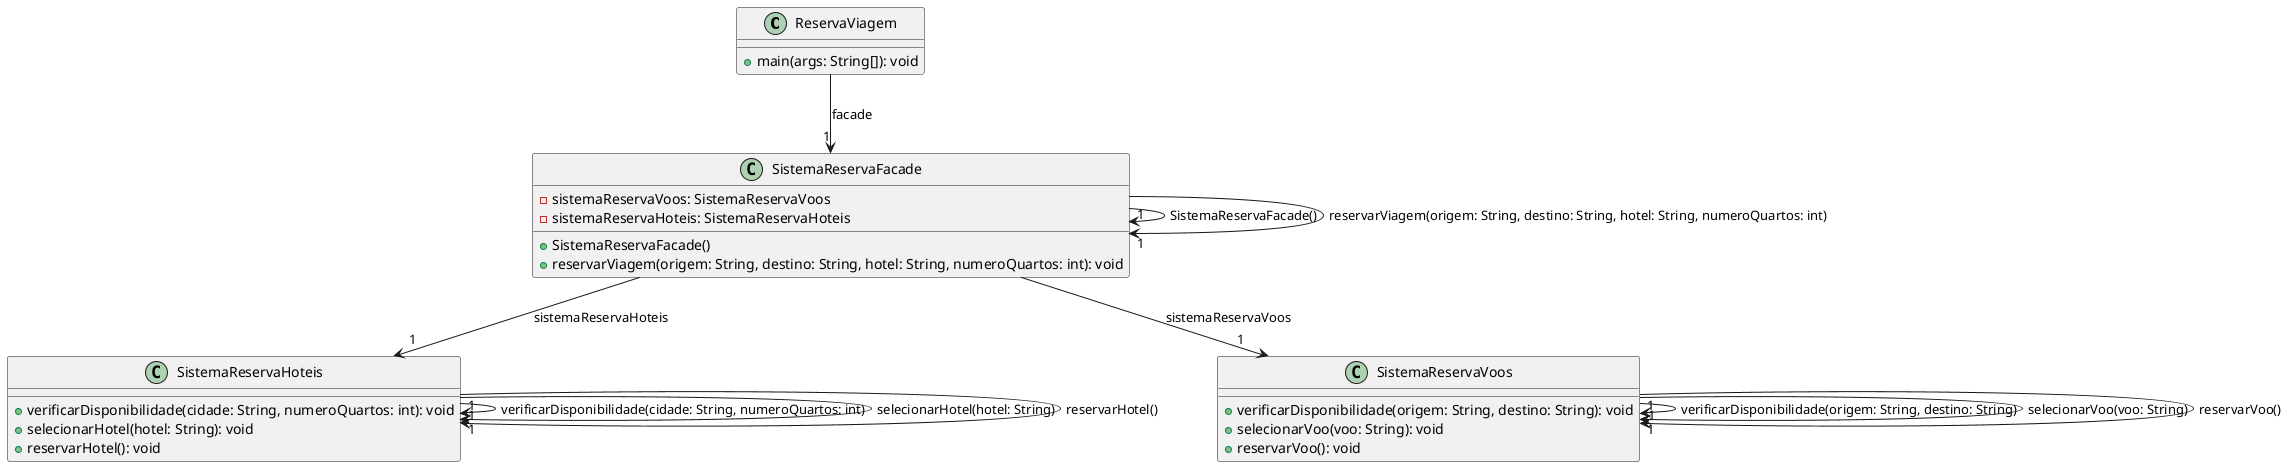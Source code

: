 @startuml

class ReservaViagem {
    + main(args: String[]): void
}

class SistemaReservaFacade {
    - sistemaReservaVoos: SistemaReservaVoos
    - sistemaReservaHoteis: SistemaReservaHoteis
    + SistemaReservaFacade()
    + reservarViagem(origem: String, destino: String, hotel: String, numeroQuartos: int): void
}

class SistemaReservaHoteis {
    + verificarDisponibilidade(cidade: String, numeroQuartos: int): void
    + selecionarHotel(hotel: String): void
    + reservarHotel(): void
}

class SistemaReservaVoos {
    + verificarDisponibilidade(origem: String, destino: String): void
    + selecionarVoo(voo: String): void
    + reservarVoo(): void
}

ReservaViagem --> "1" SistemaReservaFacade: facade
SistemaReservaFacade --> "1" SistemaReservaVoos: sistemaReservaVoos
SistemaReservaFacade --> "1" SistemaReservaHoteis: sistemaReservaHoteis
SistemaReservaFacade --> "1" SistemaReservaFacade: SistemaReservaFacade()
SistemaReservaFacade --> "1" SistemaReservaFacade: reservarViagem(origem: String, destino: String, hotel: String, numeroQuartos: int)
SistemaReservaHoteis --> "1" SistemaReservaHoteis: verificarDisponibilidade(cidade: String, numeroQuartos: int)
SistemaReservaHoteis --> "1" SistemaReservaHoteis: selecionarHotel(hotel: String)
SistemaReservaHoteis --> "1" SistemaReservaHoteis: reservarHotel()
SistemaReservaVoos --> "1" SistemaReservaVoos: verificarDisponibilidade(origem: String, destino: String)
SistemaReservaVoos --> "1" SistemaReservaVoos: selecionarVoo(voo: String)
SistemaReservaVoos --> "1" SistemaReservaVoos: reservarVoo()

@enduml
